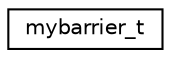 digraph "Graphical Class Hierarchy"
{
  edge [fontname="Helvetica",fontsize="10",labelfontname="Helvetica",labelfontsize="10"];
  node [fontname="Helvetica",fontsize="10",shape=record];
  rankdir="LR";
  Node0 [label="mybarrier_t",height=0.2,width=0.4,color="black", fillcolor="white", style="filled",URL="$structmybarrier__t.html"];
}
